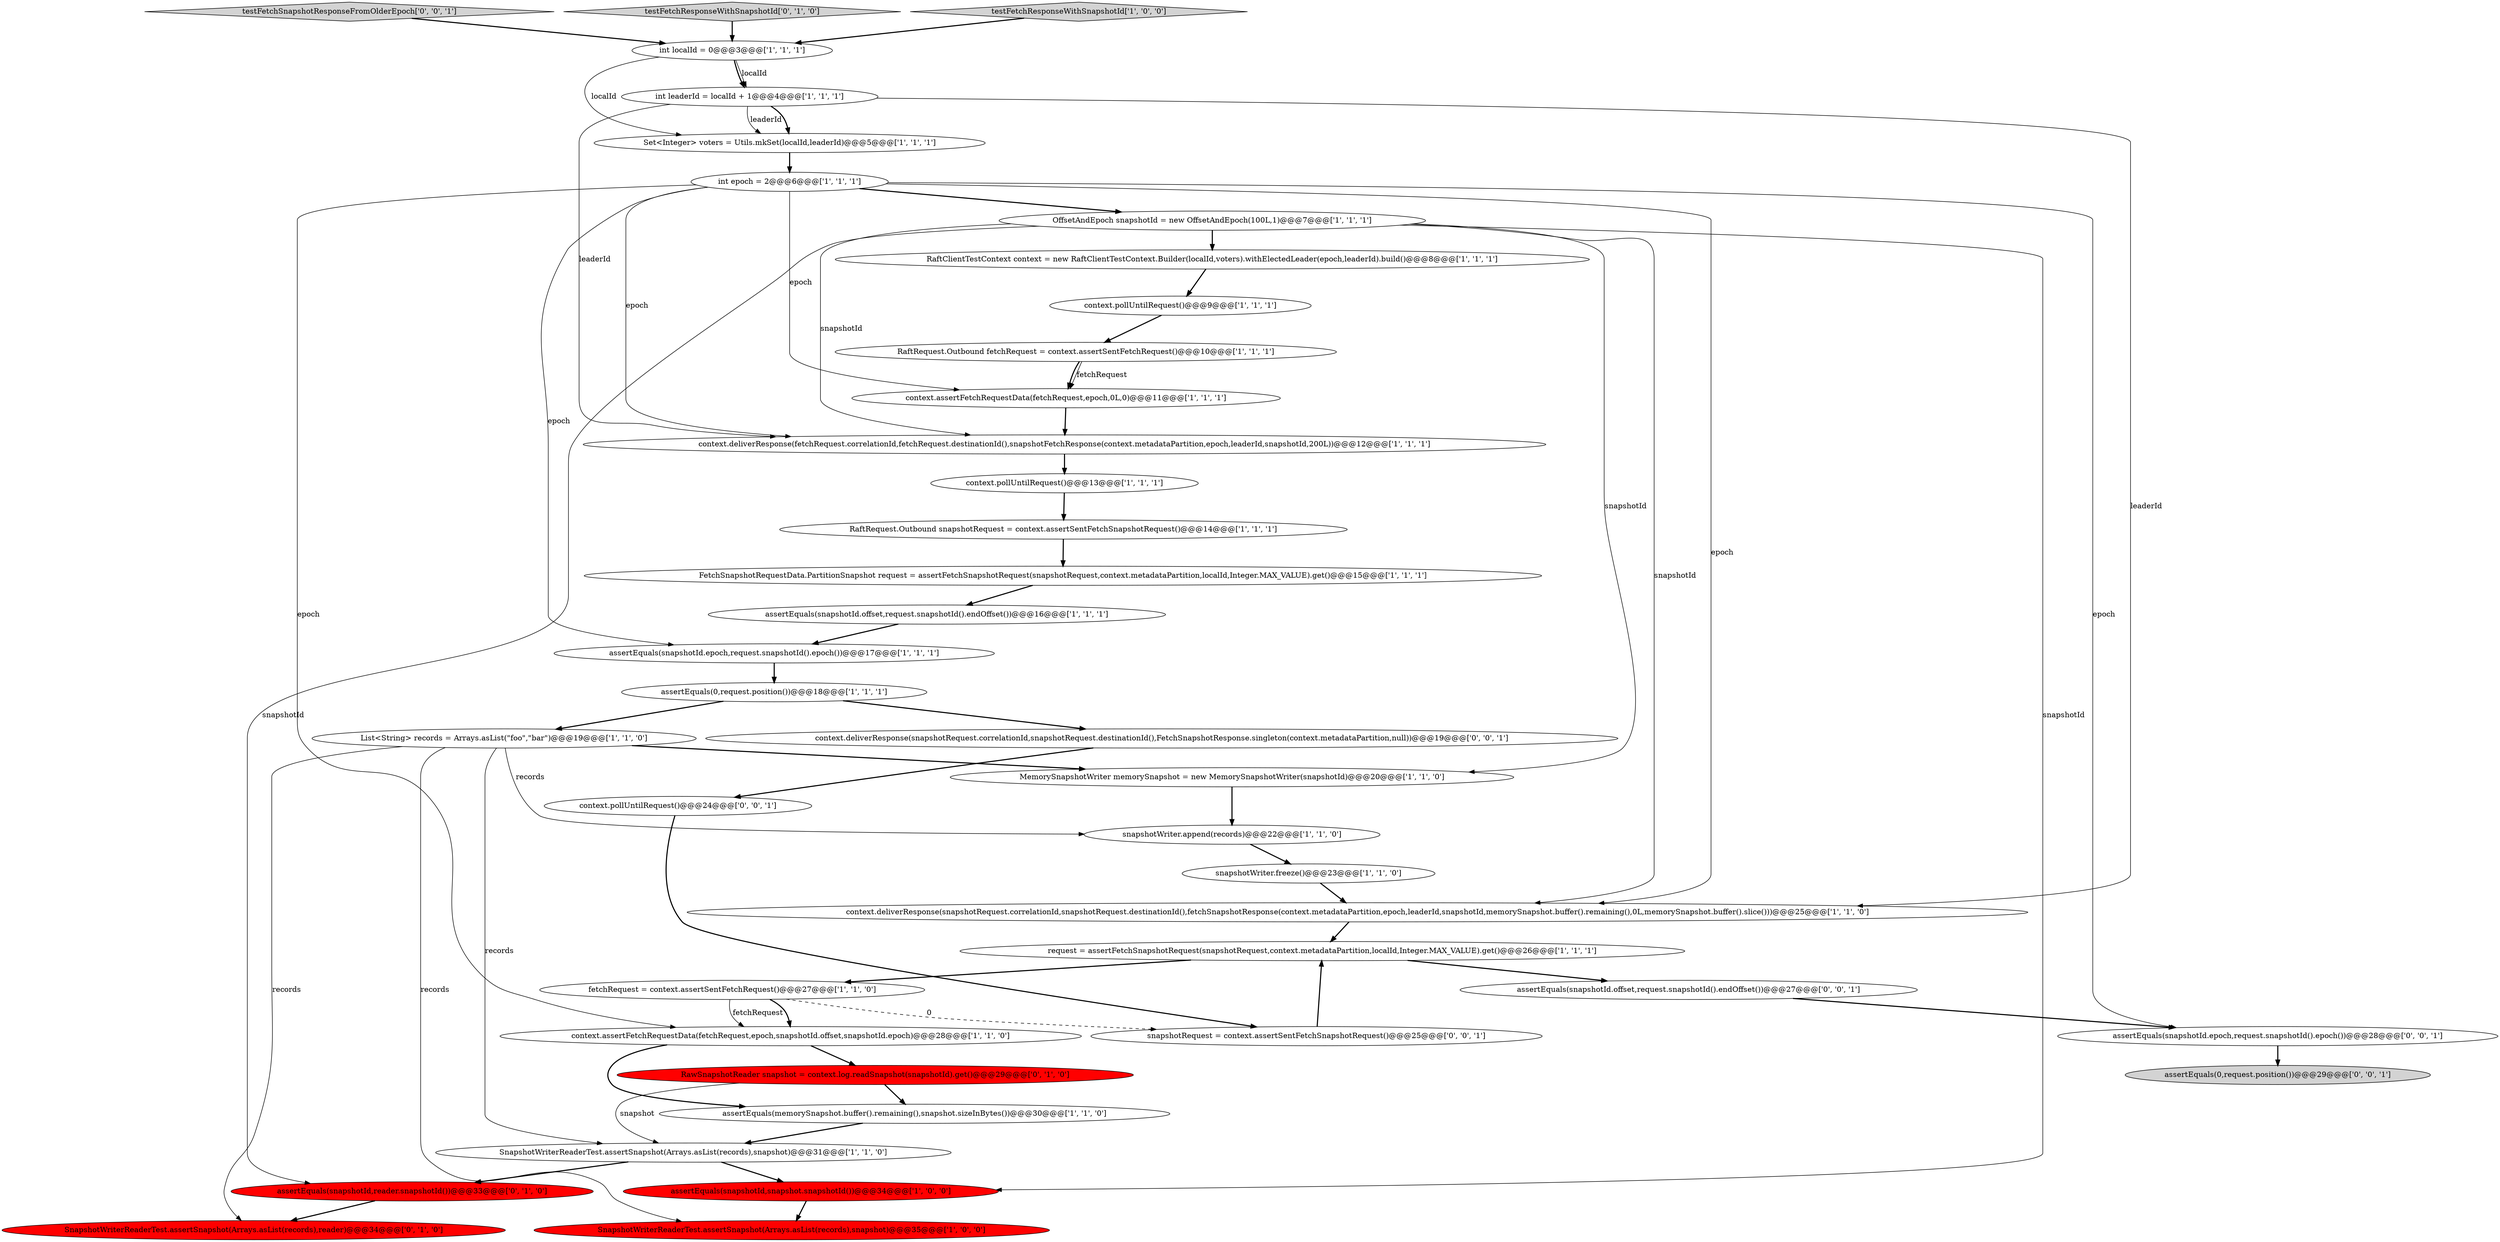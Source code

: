 digraph {
12 [style = filled, label = "assertEquals(memorySnapshot.buffer().remaining(),snapshot.sizeInBytes())@@@30@@@['1', '1', '0']", fillcolor = white, shape = ellipse image = "AAA0AAABBB1BBB"];
21 [style = filled, label = "fetchRequest = context.assertSentFetchRequest()@@@27@@@['1', '1', '0']", fillcolor = white, shape = ellipse image = "AAA0AAABBB1BBB"];
0 [style = filled, label = "SnapshotWriterReaderTest.assertSnapshot(Arrays.asList(records),snapshot)@@@35@@@['1', '0', '0']", fillcolor = red, shape = ellipse image = "AAA1AAABBB1BBB"];
2 [style = filled, label = "assertEquals(snapshotId.offset,request.snapshotId().endOffset())@@@16@@@['1', '1', '1']", fillcolor = white, shape = ellipse image = "AAA0AAABBB1BBB"];
29 [style = filled, label = "assertEquals(snapshotId,reader.snapshotId())@@@33@@@['0', '1', '0']", fillcolor = red, shape = ellipse image = "AAA1AAABBB2BBB"];
38 [style = filled, label = "assertEquals(0,request.position())@@@29@@@['0', '0', '1']", fillcolor = lightgray, shape = ellipse image = "AAA0AAABBB3BBB"];
4 [style = filled, label = "context.pollUntilRequest()@@@13@@@['1', '1', '1']", fillcolor = white, shape = ellipse image = "AAA0AAABBB1BBB"];
34 [style = filled, label = "assertEquals(snapshotId.offset,request.snapshotId().endOffset())@@@27@@@['0', '0', '1']", fillcolor = white, shape = ellipse image = "AAA0AAABBB3BBB"];
10 [style = filled, label = "assertEquals(snapshotId,snapshot.snapshotId())@@@34@@@['1', '0', '0']", fillcolor = red, shape = ellipse image = "AAA1AAABBB1BBB"];
33 [style = filled, label = "testFetchSnapshotResponseFromOlderEpoch['0', '0', '1']", fillcolor = lightgray, shape = diamond image = "AAA0AAABBB3BBB"];
27 [style = filled, label = "int epoch = 2@@@6@@@['1', '1', '1']", fillcolor = white, shape = ellipse image = "AAA0AAABBB1BBB"];
39 [style = filled, label = "snapshotRequest = context.assertSentFetchSnapshotRequest()@@@25@@@['0', '0', '1']", fillcolor = white, shape = ellipse image = "AAA0AAABBB3BBB"];
13 [style = filled, label = "assertEquals(snapshotId.epoch,request.snapshotId().epoch())@@@17@@@['1', '1', '1']", fillcolor = white, shape = ellipse image = "AAA0AAABBB1BBB"];
11 [style = filled, label = "FetchSnapshotRequestData.PartitionSnapshot request = assertFetchSnapshotRequest(snapshotRequest,context.metadataPartition,localId,Integer.MAX_VALUE).get()@@@15@@@['1', '1', '1']", fillcolor = white, shape = ellipse image = "AAA0AAABBB1BBB"];
18 [style = filled, label = "assertEquals(0,request.position())@@@18@@@['1', '1', '1']", fillcolor = white, shape = ellipse image = "AAA0AAABBB1BBB"];
8 [style = filled, label = "request = assertFetchSnapshotRequest(snapshotRequest,context.metadataPartition,localId,Integer.MAX_VALUE).get()@@@26@@@['1', '1', '1']", fillcolor = white, shape = ellipse image = "AAA0AAABBB1BBB"];
20 [style = filled, label = "context.pollUntilRequest()@@@9@@@['1', '1', '1']", fillcolor = white, shape = ellipse image = "AAA0AAABBB1BBB"];
24 [style = filled, label = "RaftRequest.Outbound fetchRequest = context.assertSentFetchRequest()@@@10@@@['1', '1', '1']", fillcolor = white, shape = ellipse image = "AAA0AAABBB1BBB"];
15 [style = filled, label = "List<String> records = Arrays.asList(\"foo\",\"bar\")@@@19@@@['1', '1', '0']", fillcolor = white, shape = ellipse image = "AAA0AAABBB1BBB"];
3 [style = filled, label = "SnapshotWriterReaderTest.assertSnapshot(Arrays.asList(records),snapshot)@@@31@@@['1', '1', '0']", fillcolor = white, shape = ellipse image = "AAA0AAABBB1BBB"];
30 [style = filled, label = "SnapshotWriterReaderTest.assertSnapshot(Arrays.asList(records),reader)@@@34@@@['0', '1', '0']", fillcolor = red, shape = ellipse image = "AAA1AAABBB2BBB"];
1 [style = filled, label = "context.deliverResponse(snapshotRequest.correlationId,snapshotRequest.destinationId(),fetchSnapshotResponse(context.metadataPartition,epoch,leaderId,snapshotId,memorySnapshot.buffer().remaining(),0L,memorySnapshot.buffer().slice()))@@@25@@@['1', '1', '0']", fillcolor = white, shape = ellipse image = "AAA0AAABBB1BBB"];
31 [style = filled, label = "testFetchResponseWithSnapshotId['0', '1', '0']", fillcolor = lightgray, shape = diamond image = "AAA0AAABBB2BBB"];
17 [style = filled, label = "testFetchResponseWithSnapshotId['1', '0', '0']", fillcolor = lightgray, shape = diamond image = "AAA0AAABBB1BBB"];
7 [style = filled, label = "context.assertFetchRequestData(fetchRequest,epoch,0L,0)@@@11@@@['1', '1', '1']", fillcolor = white, shape = ellipse image = "AAA0AAABBB1BBB"];
22 [style = filled, label = "int localId = 0@@@3@@@['1', '1', '1']", fillcolor = white, shape = ellipse image = "AAA0AAABBB1BBB"];
23 [style = filled, label = "int leaderId = localId + 1@@@4@@@['1', '1', '1']", fillcolor = white, shape = ellipse image = "AAA0AAABBB1BBB"];
32 [style = filled, label = "RawSnapshotReader snapshot = context.log.readSnapshot(snapshotId).get()@@@29@@@['0', '1', '0']", fillcolor = red, shape = ellipse image = "AAA1AAABBB2BBB"];
16 [style = filled, label = "context.assertFetchRequestData(fetchRequest,epoch,snapshotId.offset,snapshotId.epoch)@@@28@@@['1', '1', '0']", fillcolor = white, shape = ellipse image = "AAA0AAABBB1BBB"];
9 [style = filled, label = "RaftRequest.Outbound snapshotRequest = context.assertSentFetchSnapshotRequest()@@@14@@@['1', '1', '1']", fillcolor = white, shape = ellipse image = "AAA0AAABBB1BBB"];
6 [style = filled, label = "OffsetAndEpoch snapshotId = new OffsetAndEpoch(100L,1)@@@7@@@['1', '1', '1']", fillcolor = white, shape = ellipse image = "AAA0AAABBB1BBB"];
35 [style = filled, label = "assertEquals(snapshotId.epoch,request.snapshotId().epoch())@@@28@@@['0', '0', '1']", fillcolor = white, shape = ellipse image = "AAA0AAABBB3BBB"];
36 [style = filled, label = "context.pollUntilRequest()@@@24@@@['0', '0', '1']", fillcolor = white, shape = ellipse image = "AAA0AAABBB3BBB"];
37 [style = filled, label = "context.deliverResponse(snapshotRequest.correlationId,snapshotRequest.destinationId(),FetchSnapshotResponse.singleton(context.metadataPartition,null))@@@19@@@['0', '0', '1']", fillcolor = white, shape = ellipse image = "AAA0AAABBB3BBB"];
28 [style = filled, label = "RaftClientTestContext context = new RaftClientTestContext.Builder(localId,voters).withElectedLeader(epoch,leaderId).build()@@@8@@@['1', '1', '1']", fillcolor = white, shape = ellipse image = "AAA0AAABBB1BBB"];
19 [style = filled, label = "MemorySnapshotWriter memorySnapshot = new MemorySnapshotWriter(snapshotId)@@@20@@@['1', '1', '0']", fillcolor = white, shape = ellipse image = "AAA0AAABBB1BBB"];
26 [style = filled, label = "Set<Integer> voters = Utils.mkSet(localId,leaderId)@@@5@@@['1', '1', '1']", fillcolor = white, shape = ellipse image = "AAA0AAABBB1BBB"];
25 [style = filled, label = "snapshotWriter.append(records)@@@22@@@['1', '1', '0']", fillcolor = white, shape = ellipse image = "AAA0AAABBB1BBB"];
5 [style = filled, label = "context.deliverResponse(fetchRequest.correlationId,fetchRequest.destinationId(),snapshotFetchResponse(context.metadataPartition,epoch,leaderId,snapshotId,200L))@@@12@@@['1', '1', '1']", fillcolor = white, shape = ellipse image = "AAA0AAABBB1BBB"];
14 [style = filled, label = "snapshotWriter.freeze()@@@23@@@['1', '1', '0']", fillcolor = white, shape = ellipse image = "AAA0AAABBB1BBB"];
18->37 [style = bold, label=""];
4->9 [style = bold, label=""];
8->34 [style = bold, label=""];
23->26 [style = solid, label="leaderId"];
22->26 [style = solid, label="localId"];
1->8 [style = bold, label=""];
31->22 [style = bold, label=""];
9->11 [style = bold, label=""];
37->36 [style = bold, label=""];
27->16 [style = solid, label="epoch"];
28->20 [style = bold, label=""];
29->30 [style = bold, label=""];
27->35 [style = solid, label="epoch"];
32->12 [style = bold, label=""];
15->0 [style = solid, label="records"];
6->19 [style = solid, label="snapshotId"];
27->13 [style = solid, label="epoch"];
18->15 [style = bold, label=""];
39->8 [style = bold, label=""];
23->26 [style = bold, label=""];
22->23 [style = solid, label="localId"];
15->25 [style = solid, label="records"];
16->32 [style = bold, label=""];
25->14 [style = bold, label=""];
32->3 [style = solid, label="snapshot"];
6->5 [style = solid, label="snapshotId"];
15->3 [style = solid, label="records"];
15->19 [style = bold, label=""];
17->22 [style = bold, label=""];
22->23 [style = bold, label=""];
27->6 [style = bold, label=""];
11->2 [style = bold, label=""];
36->39 [style = bold, label=""];
19->25 [style = bold, label=""];
14->1 [style = bold, label=""];
21->39 [style = dashed, label="0"];
6->29 [style = solid, label="snapshotId"];
2->13 [style = bold, label=""];
24->7 [style = solid, label="fetchRequest"];
15->30 [style = solid, label="records"];
3->10 [style = bold, label=""];
26->27 [style = bold, label=""];
27->1 [style = solid, label="epoch"];
7->5 [style = bold, label=""];
6->1 [style = solid, label="snapshotId"];
21->16 [style = solid, label="fetchRequest"];
27->7 [style = solid, label="epoch"];
6->10 [style = solid, label="snapshotId"];
5->4 [style = bold, label=""];
10->0 [style = bold, label=""];
27->5 [style = solid, label="epoch"];
21->16 [style = bold, label=""];
8->21 [style = bold, label=""];
12->3 [style = bold, label=""];
35->38 [style = bold, label=""];
34->35 [style = bold, label=""];
20->24 [style = bold, label=""];
24->7 [style = bold, label=""];
23->1 [style = solid, label="leaderId"];
16->12 [style = bold, label=""];
3->29 [style = bold, label=""];
33->22 [style = bold, label=""];
13->18 [style = bold, label=""];
23->5 [style = solid, label="leaderId"];
6->28 [style = bold, label=""];
}

